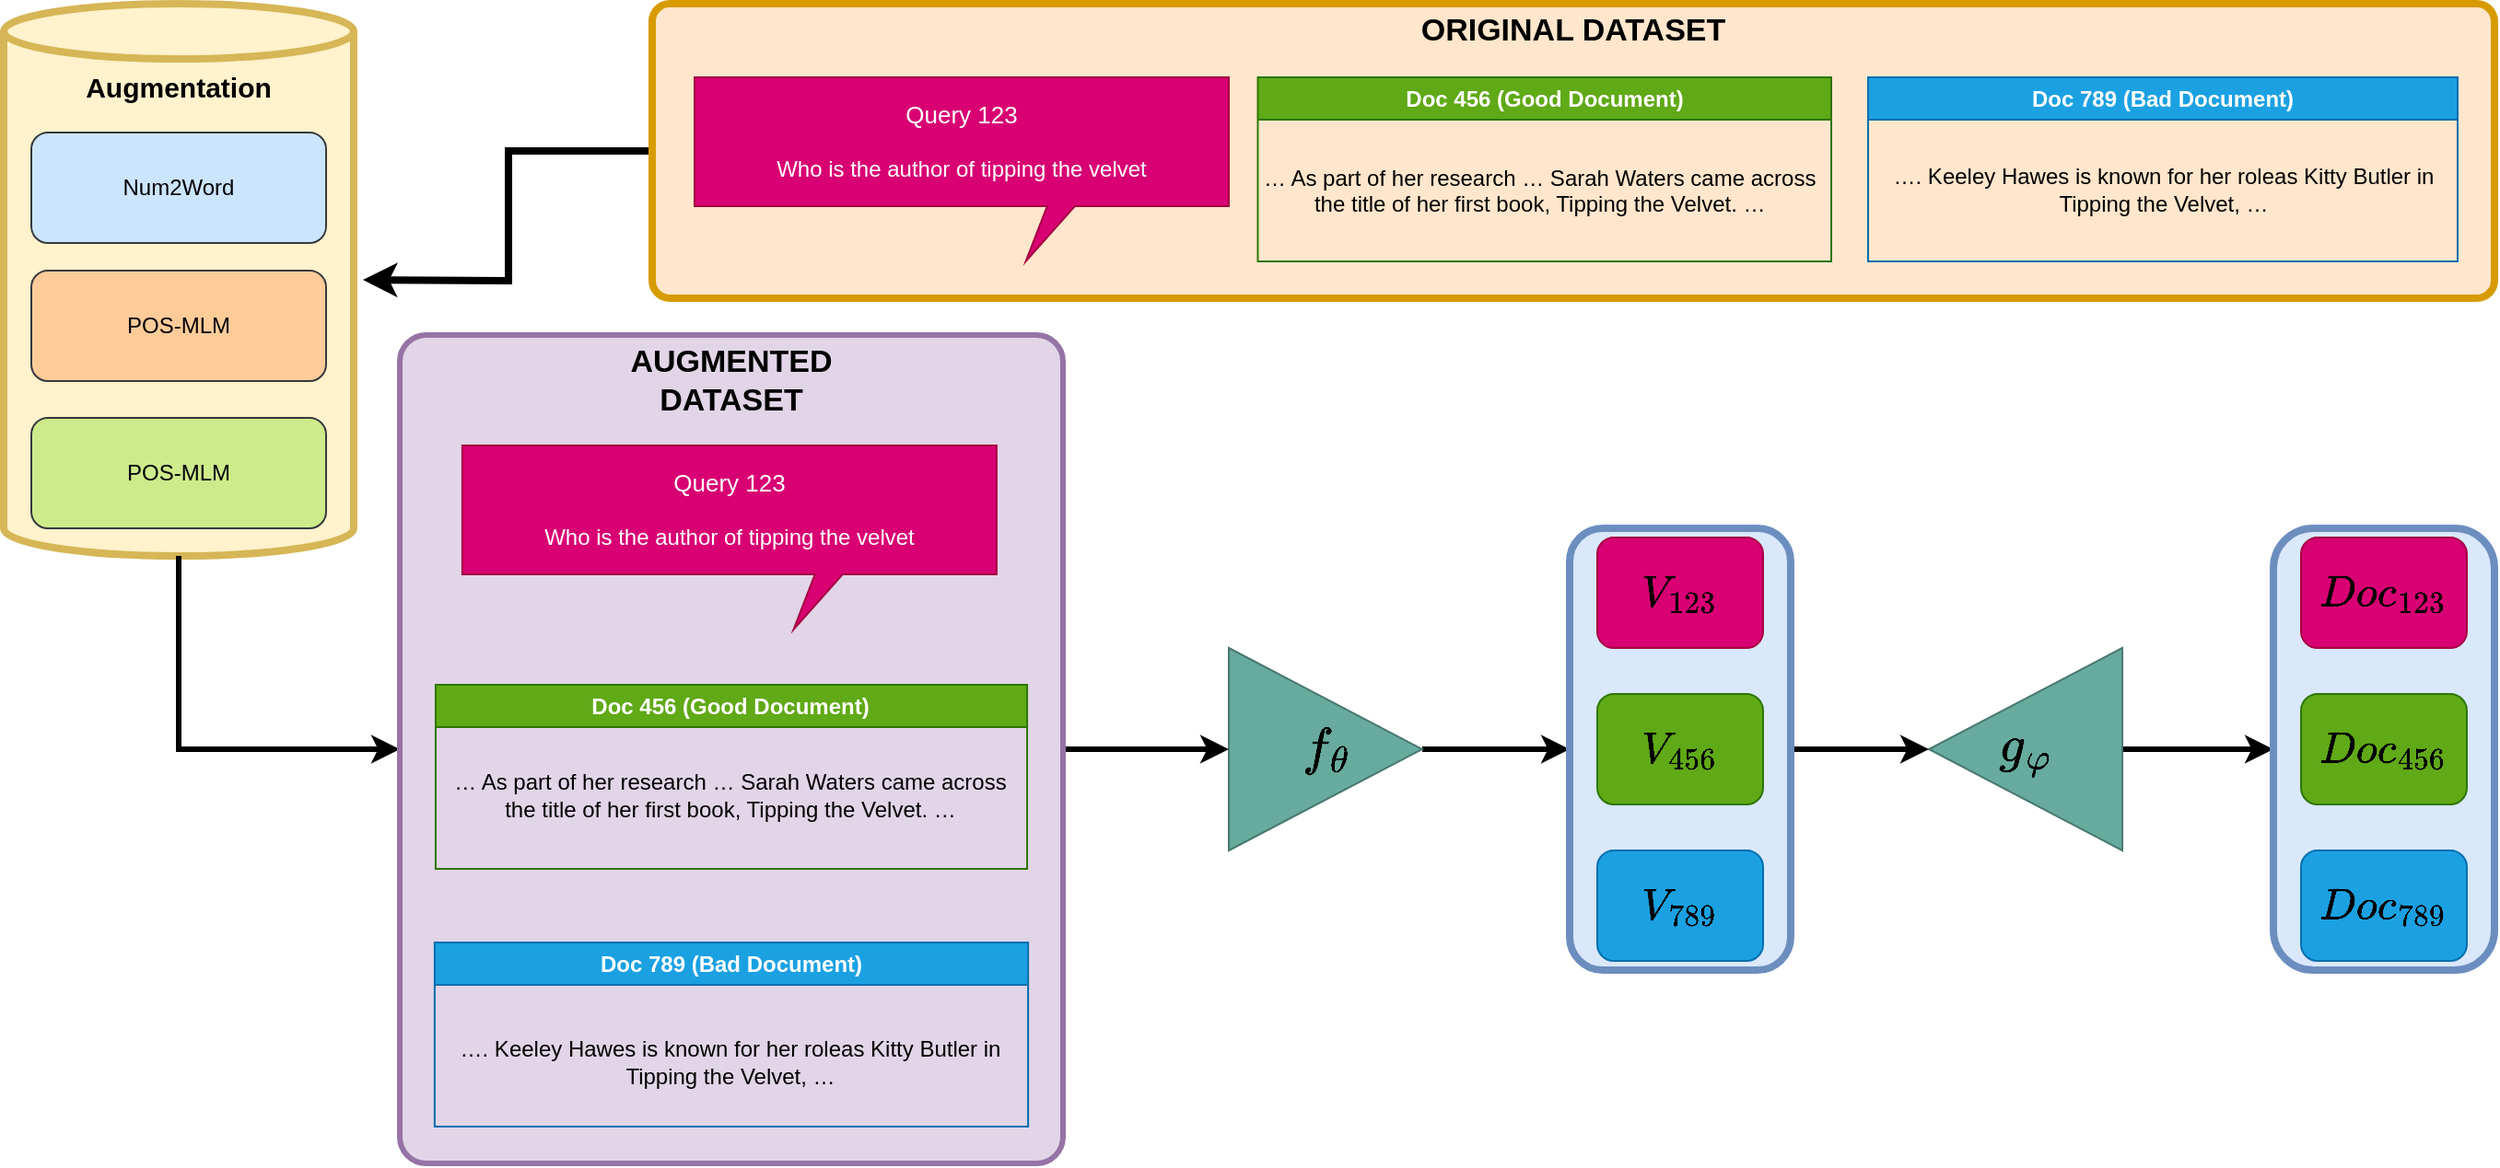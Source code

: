 <mxfile version="26.0.4">
  <diagram name="Pagina-1" id="7XpyLbtJi4zl0HCKEVlX">
    <mxGraphModel dx="2879" dy="2535" grid="1" gridSize="10" guides="1" tooltips="1" connect="1" arrows="1" fold="1" page="1" pageScale="1" pageWidth="827" pageHeight="1169" math="1" shadow="0">
      <root>
        <mxCell id="0" />
        <mxCell id="1" parent="0" />
        <mxCell id="FZtMLzsmXkgukoDw3E-y-62" style="edgeStyle=orthogonalEdgeStyle;rounded=0;orthogonalLoop=1;jettySize=auto;html=1;exitX=0;exitY=0.5;exitDx=0;exitDy=0;entryX=1;entryY=0.5;entryDx=0;entryDy=0;strokeWidth=4;" edge="1" parent="1" source="Id2394FtnwDAoE4dz5dc-86">
          <mxGeometry relative="1" as="geometry">
            <mxPoint x="-330" y="150" as="targetPoint" />
          </mxGeometry>
        </mxCell>
        <mxCell id="FZtMLzsmXkgukoDw3E-y-64" style="edgeStyle=orthogonalEdgeStyle;rounded=0;orthogonalLoop=1;jettySize=auto;html=1;exitX=1;exitY=0.5;exitDx=0;exitDy=0;entryX=0;entryY=0.5;entryDx=0;entryDy=0;jumpStyle=none;strokeWidth=3;" edge="1" parent="1" source="FZtMLzsmXkgukoDw3E-y-25" target="Id2394FtnwDAoE4dz5dc-20">
          <mxGeometry relative="1" as="geometry" />
        </mxCell>
        <mxCell id="FZtMLzsmXkgukoDw3E-y-25" value="&lt;span style=&quot;font-size: 24px;&quot;&gt;`f_theta`&lt;/span&gt;" style="triangle;whiteSpace=wrap;html=1;align=center;fillColor=#67AB9F;fontColor=#000000;strokeColor=#487870;" vertex="1" parent="1">
          <mxGeometry x="140" y="350" width="105" height="110" as="geometry" />
        </mxCell>
        <mxCell id="FZtMLzsmXkgukoDw3E-y-66" style="edgeStyle=orthogonalEdgeStyle;rounded=0;orthogonalLoop=1;jettySize=auto;html=1;exitX=0;exitY=0.5;exitDx=0;exitDy=0;entryX=0;entryY=0.5;entryDx=0;entryDy=0;strokeWidth=3;" edge="1" parent="1" source="FZtMLzsmXkgukoDw3E-y-28" target="FZtMLzsmXkgukoDw3E-y-36">
          <mxGeometry relative="1" as="geometry" />
        </mxCell>
        <mxCell id="FZtMLzsmXkgukoDw3E-y-28" value="&lt;span style=&quot;font-size: 24px;&quot;&gt;`g_varphi`&lt;/span&gt;" style="triangle;whiteSpace=wrap;html=1;align=center;direction=west;fillColor=#67AB9F;fontColor=#000000;strokeColor=#487870;" vertex="1" parent="1">
          <mxGeometry x="520" y="350" width="105" height="110" as="geometry" />
        </mxCell>
        <mxCell id="FZtMLzsmXkgukoDw3E-y-63" style="edgeStyle=orthogonalEdgeStyle;rounded=0;orthogonalLoop=1;jettySize=auto;html=1;exitX=1;exitY=0.5;exitDx=0;exitDy=0;entryX=0;entryY=0.5;entryDx=0;entryDy=0;strokeWidth=3;" edge="1" parent="1" source="Id2394FtnwDAoE4dz5dc-89" target="FZtMLzsmXkgukoDw3E-y-25">
          <mxGeometry relative="1" as="geometry" />
        </mxCell>
        <mxCell id="FZtMLzsmXkgukoDw3E-y-65" style="edgeStyle=orthogonalEdgeStyle;rounded=0;orthogonalLoop=1;jettySize=auto;html=1;exitX=1;exitY=0.5;exitDx=0;exitDy=0;entryX=1;entryY=0.5;entryDx=0;entryDy=0;strokeWidth=3;" edge="1" parent="1" source="Id2394FtnwDAoE4dz5dc-20" target="FZtMLzsmXkgukoDw3E-y-28">
          <mxGeometry relative="1" as="geometry" />
        </mxCell>
        <mxCell id="Id2394FtnwDAoE4dz5dc-20" value="" style="rounded=1;whiteSpace=wrap;html=1;fillColor=#dae8fc;strokeColor=#6c8ebf;strokeWidth=4;" parent="1" vertex="1">
          <mxGeometry x="325" y="285" width="120" height="240" as="geometry" />
        </mxCell>
        <mxCell id="Id2394FtnwDAoE4dz5dc-25" value="&lt;span style=&quot;color: rgb(0, 0, 0); font-size: 20px;&quot;&gt;`V_{789}`&lt;/span&gt;" style="rounded=1;whiteSpace=wrap;html=1;fillColor=#1ba1e2;strokeColor=#006EAF;fontColor=#ffffff;" parent="1" vertex="1">
          <mxGeometry x="340" y="460" width="90" height="60" as="geometry" />
        </mxCell>
        <mxCell id="Id2394FtnwDAoE4dz5dc-24" value="&lt;span style=&quot;color: rgb(0, 0, 0); font-size: 20px;&quot;&gt;`V_{456}`&lt;/span&gt;" style="rounded=1;whiteSpace=wrap;html=1;fillColor=#60a917;strokeColor=#2D7600;fontColor=#ffffff;" parent="1" vertex="1">
          <mxGeometry x="340" y="375" width="90" height="60" as="geometry" />
        </mxCell>
        <mxCell id="Id2394FtnwDAoE4dz5dc-23" value="&lt;span style=&quot;color: rgb(0, 0, 0); font-size: 20px;&quot;&gt;`V_{123}`&lt;/span&gt;" style="rounded=1;whiteSpace=wrap;html=1;fillColor=#d80073;strokeColor=#A50040;fontColor=#ffffff;" parent="1" vertex="1">
          <mxGeometry x="340" y="290" width="90" height="60" as="geometry" />
        </mxCell>
        <mxCell id="FZtMLzsmXkgukoDw3E-y-67" value="" style="group" vertex="1" connectable="0" parent="1">
          <mxGeometry x="722" y="290" width="105" height="235" as="geometry" />
        </mxCell>
        <mxCell id="FZtMLzsmXkgukoDw3E-y-36" value="" style="rounded=1;whiteSpace=wrap;html=1;fillColor=#dae8fc;strokeColor=#6c8ebf;strokeWidth=4;arcSize=18;" vertex="1" parent="FZtMLzsmXkgukoDw3E-y-67">
          <mxGeometry x="-15" y="-5" width="120" height="240" as="geometry" />
        </mxCell>
        <mxCell id="FZtMLzsmXkgukoDw3E-y-68" value="" style="group" vertex="1" connectable="0" parent="FZtMLzsmXkgukoDw3E-y-67">
          <mxGeometry width="90" height="230" as="geometry" />
        </mxCell>
        <mxCell id="FZtMLzsmXkgukoDw3E-y-33" value="&lt;span style=&quot;color: rgb(0, 0, 0); font-size: 20px;&quot;&gt;`Doc_{789}`&lt;/span&gt;" style="rounded=1;whiteSpace=wrap;html=1;fillColor=#1ba1e2;strokeColor=#006EAF;fontColor=#ffffff;" vertex="1" parent="FZtMLzsmXkgukoDw3E-y-68">
          <mxGeometry y="170" width="90" height="60" as="geometry" />
        </mxCell>
        <mxCell id="FZtMLzsmXkgukoDw3E-y-34" value="&lt;span style=&quot;color: rgb(0, 0, 0); font-size: 20px;&quot;&gt;`Doc_{456}`&lt;/span&gt;" style="rounded=1;whiteSpace=wrap;html=1;fillColor=#60a917;strokeColor=#2D7600;fontColor=#ffffff;" vertex="1" parent="FZtMLzsmXkgukoDw3E-y-68">
          <mxGeometry y="85" width="90" height="60" as="geometry" />
        </mxCell>
        <mxCell id="FZtMLzsmXkgukoDw3E-y-35" value="&lt;span style=&quot;color: rgb(0, 0, 0); font-size: 20px;&quot;&gt;`Doc_{123}`&lt;/span&gt;" style="rounded=1;whiteSpace=wrap;html=1;fillColor=#d80073;strokeColor=#A50040;fontColor=#ffffff;" vertex="1" parent="FZtMLzsmXkgukoDw3E-y-68">
          <mxGeometry width="90" height="60" as="geometry" />
        </mxCell>
        <mxCell id="FZtMLzsmXkgukoDw3E-y-76" value="" style="group" vertex="1" connectable="0" parent="1">
          <mxGeometry x="-525" width="190" height="300" as="geometry" />
        </mxCell>
        <mxCell id="FZtMLzsmXkgukoDw3E-y-69" value="" style="shape=cylinder3;whiteSpace=wrap;html=1;boundedLbl=1;backgroundOutline=1;size=15;fillColor=#fff2cc;strokeColor=#d6b656;strokeWidth=4;" vertex="1" parent="FZtMLzsmXkgukoDw3E-y-76">
          <mxGeometry width="190" height="300" as="geometry" />
        </mxCell>
        <mxCell id="FZtMLzsmXkgukoDw3E-y-75" value="" style="group" vertex="1" connectable="0" parent="FZtMLzsmXkgukoDw3E-y-76">
          <mxGeometry x="15" y="30" width="160" height="255" as="geometry" />
        </mxCell>
        <mxCell id="FZtMLzsmXkgukoDw3E-y-70" value="&lt;b&gt;&lt;font style=&quot;font-size: 15px;&quot;&gt;Augmentation&lt;/font&gt;&lt;/b&gt;" style="text;html=1;align=center;verticalAlign=middle;whiteSpace=wrap;rounded=0;" vertex="1" parent="FZtMLzsmXkgukoDw3E-y-75">
          <mxGeometry x="25" width="110" height="30" as="geometry" />
        </mxCell>
        <mxCell id="FZtMLzsmXkgukoDw3E-y-74" value="" style="group" vertex="1" connectable="0" parent="FZtMLzsmXkgukoDw3E-y-75">
          <mxGeometry y="40" width="160" height="215" as="geometry" />
        </mxCell>
        <mxCell id="FZtMLzsmXkgukoDw3E-y-71" value="Num2Word" style="rounded=1;whiteSpace=wrap;html=1;fillColor=#cce5ff;strokeColor=#36393d;" vertex="1" parent="FZtMLzsmXkgukoDw3E-y-74">
          <mxGeometry width="160" height="60" as="geometry" />
        </mxCell>
        <mxCell id="FZtMLzsmXkgukoDw3E-y-72" value="POS-MLM" style="rounded=1;whiteSpace=wrap;html=1;fillColor=#ffcc99;strokeColor=#36393d;" vertex="1" parent="FZtMLzsmXkgukoDw3E-y-74">
          <mxGeometry y="75" width="160" height="60" as="geometry" />
        </mxCell>
        <mxCell id="FZtMLzsmXkgukoDw3E-y-73" value="POS-MLM" style="rounded=1;whiteSpace=wrap;html=1;fillColor=#cdeb8b;strokeColor=#36393d;" vertex="1" parent="FZtMLzsmXkgukoDw3E-y-74">
          <mxGeometry y="155" width="160" height="60" as="geometry" />
        </mxCell>
        <mxCell id="FZtMLzsmXkgukoDw3E-y-77" style="edgeStyle=orthogonalEdgeStyle;rounded=0;orthogonalLoop=1;jettySize=auto;html=1;exitX=0.5;exitY=1;exitDx=0;exitDy=0;exitPerimeter=0;strokeWidth=3;" edge="1" parent="1" source="FZtMLzsmXkgukoDw3E-y-69" target="Id2394FtnwDAoE4dz5dc-89">
          <mxGeometry relative="1" as="geometry" />
        </mxCell>
        <mxCell id="Id2394FtnwDAoE4dz5dc-86" value="" style="rounded=1;whiteSpace=wrap;html=1;arcSize=6;fillColor=#ffe6cc;strokeColor=#d79b00;strokeWidth=4;" parent="1" vertex="1">
          <mxGeometry x="-173" width="1000" height="160" as="geometry" />
        </mxCell>
        <mxCell id="Id2394FtnwDAoE4dz5dc-81" value="Doc 456 (Good Document)" style="swimlane;whiteSpace=wrap;html=1;fillColor=#60a917;strokeColor=#2D7600;fontColor=#ffffff;" parent="1" vertex="1">
          <mxGeometry x="155.75" y="40" width="311.25" height="100" as="geometry">
            <mxRectangle x="-280" y="200" width="100" height="30" as="alternateBounds" />
          </mxGeometry>
        </mxCell>
        <mxCell id="Id2394FtnwDAoE4dz5dc-82" value="… As part of her research … Sarah Waters came across&#xa;the title of her first book, Tipping the Velvet. …" style="text;align=center;verticalAlign=middle;resizable=1;points=[];autosize=1;strokeColor=none;fillColor=none;movable=1;rotatable=1;deletable=1;editable=1;locked=0;connectable=1;" parent="Id2394FtnwDAoE4dz5dc-81" vertex="1">
          <mxGeometry y="26.75" width="306.25" height="68.5" as="geometry" />
        </mxCell>
        <mxCell id="Id2394FtnwDAoE4dz5dc-87" value="&lt;b&gt;&lt;font style=&quot;font-size: 17px;&quot;&gt;ORIGINAL DATASET&lt;/font&gt;&lt;/b&gt;" style="text;html=1;align=center;verticalAlign=middle;whiteSpace=wrap;rounded=0;" parent="1" vertex="1">
          <mxGeometry x="242" width="170" height="30" as="geometry" />
        </mxCell>
        <mxCell id="FZtMLzsmXkgukoDw3E-y-47" value="Doc 789 (Bad Document)" style="swimlane;whiteSpace=wrap;html=1;fillColor=#1ba1e2;strokeColor=#006EAF;fontColor=#ffffff;" vertex="1" parent="1">
          <mxGeometry x="487" y="40" width="320" height="100" as="geometry">
            <mxRectangle x="-280" y="200" width="100" height="30" as="alternateBounds" />
          </mxGeometry>
        </mxCell>
        <mxCell id="FZtMLzsmXkgukoDw3E-y-50" value="&lt;div&gt;…. Keeley Hawes is known for her roleas Kitty Butler in&lt;/div&gt;&lt;div&gt;Tipping the Velvet, …&lt;/div&gt;" style="text;html=1;align=center;verticalAlign=middle;resizable=0;points=[];autosize=1;strokeColor=none;fillColor=none;" vertex="1" parent="FZtMLzsmXkgukoDw3E-y-47">
          <mxGeometry y="41" width="320" height="40" as="geometry" />
        </mxCell>
        <mxCell id="FZtMLzsmXkgukoDw3E-y-78" value="&lt;div&gt;&lt;font style=&quot;font-size: 13px;&quot;&gt;Query 123&lt;/font&gt;&lt;/div&gt;&lt;div&gt;&lt;br&gt;&lt;/div&gt;Who is the author of tipping the velvet" style="shape=callout;whiteSpace=wrap;html=1;perimeter=calloutPerimeter;base=15;size=30;position=0.66;position2=0.62;fillColor=#d80073;fontColor=#ffffff;strokeColor=#A50040;verticalAlign=middle;labelPosition=center;verticalLabelPosition=middle;align=center;" vertex="1" parent="1">
          <mxGeometry x="-150" y="40" width="290" height="100" as="geometry" />
        </mxCell>
        <mxCell id="Id2394FtnwDAoE4dz5dc-89" value="" style="rounded=1;whiteSpace=wrap;html=1;arcSize=4;fillColor=#e1d5e7;strokeColor=#9673a6;strokeWidth=3;container=1;" parent="1" vertex="1">
          <mxGeometry x="-310" y="180" width="360" height="450" as="geometry" />
        </mxCell>
        <mxCell id="FZtMLzsmXkgukoDw3E-y-79" value="&lt;div&gt;&lt;font style=&quot;font-size: 13px;&quot;&gt;Query 123&lt;/font&gt;&lt;/div&gt;&lt;div&gt;&lt;br&gt;&lt;/div&gt;Who is the author of tipping the velvet" style="shape=callout;whiteSpace=wrap;html=1;perimeter=calloutPerimeter;base=15;size=30;position=0.66;position2=0.62;fillColor=#d80073;fontColor=#ffffff;strokeColor=#A50040;verticalAlign=middle;labelPosition=center;verticalLabelPosition=middle;align=center;" vertex="1" parent="Id2394FtnwDAoE4dz5dc-89">
          <mxGeometry x="33.95" y="60" width="290" height="100" as="geometry" />
        </mxCell>
        <mxCell id="FZtMLzsmXkgukoDw3E-y-56" value="" style="group" vertex="1" connectable="0" parent="1">
          <mxGeometry x="-291.053" y="190" width="322.105" height="420" as="geometry" />
        </mxCell>
        <mxCell id="Id2394FtnwDAoE4dz5dc-6" value="Doc 456 (Good Document)" style="swimlane;whiteSpace=wrap;html=1;fillColor=#60a917;strokeColor=#2D7600;glass=0;fontColor=#ffffff;" parent="FZtMLzsmXkgukoDw3E-y-56" vertex="1">
          <mxGeometry x="0.533" y="180" width="321.05" height="100" as="geometry">
            <mxRectangle x="-280" y="200" width="100" height="30" as="alternateBounds" />
          </mxGeometry>
        </mxCell>
        <mxCell id="Id2394FtnwDAoE4dz5dc-7" value="&lt;div&gt;… As part of her research … Sarah Waters came across&lt;/div&gt;&lt;div&gt;the title of her first book, Tipping the Velvet. …&lt;/div&gt;" style="text;html=1;align=center;verticalAlign=middle;resizable=0;points=[];autosize=1;strokeColor=none;fillColor=none;" parent="Id2394FtnwDAoE4dz5dc-6" vertex="1">
          <mxGeometry x="0.004" y="40" width="320" height="40" as="geometry" />
        </mxCell>
        <mxCell id="Id2394FtnwDAoE4dz5dc-15" value="Doc 789 (Bad Document)" style="swimlane;whiteSpace=wrap;html=1;fillColor=#1ba1e2;strokeColor=#006EAF;fontColor=#ffffff;" parent="FZtMLzsmXkgukoDw3E-y-56" vertex="1">
          <mxGeometry y="320" width="322.105" height="100" as="geometry">
            <mxRectangle x="-280" y="200" width="100" height="30" as="alternateBounds" />
          </mxGeometry>
        </mxCell>
        <mxCell id="Id2394FtnwDAoE4dz5dc-16" value="&lt;div&gt;…. Keeley Hawes is known for her roleas Kitty Butler in&lt;/div&gt;&lt;div&gt;Tipping the Velvet, …&lt;/div&gt;" style="text;html=1;align=center;verticalAlign=middle;resizable=0;points=[];autosize=1;strokeColor=none;fillColor=none;" parent="Id2394FtnwDAoE4dz5dc-15" vertex="1">
          <mxGeometry x="0.004" y="45" width="320" height="40" as="geometry" />
        </mxCell>
        <mxCell id="Id2394FtnwDAoE4dz5dc-93" value="&lt;b&gt;&lt;font style=&quot;font-size: 17px;&quot;&gt;AUGMENTED DATASET&lt;/font&gt;&lt;/b&gt;" style="text;html=1;align=center;verticalAlign=middle;whiteSpace=wrap;rounded=0;" parent="FZtMLzsmXkgukoDw3E-y-56" vertex="1">
          <mxGeometry x="63.947" width="194.211" height="30" as="geometry" />
        </mxCell>
      </root>
    </mxGraphModel>
  </diagram>
</mxfile>
